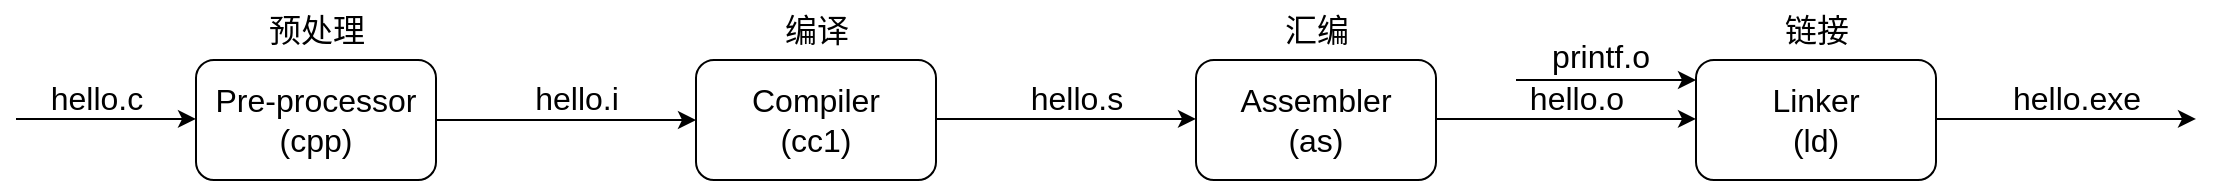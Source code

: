 <mxfile version="21.6.5" type="device">
  <diagram name="第 1 页" id="bA6Ld-jDfD6liTiN4Ssy">
    <mxGraphModel dx="1272" dy="820" grid="1" gridSize="10" guides="1" tooltips="1" connect="1" arrows="1" fold="1" page="1" pageScale="1" pageWidth="1169" pageHeight="827" math="0" shadow="0">
      <root>
        <mxCell id="0" />
        <mxCell id="1" parent="0" />
        <mxCell id="S1zLeevCdAzU3IVHefjX-1" value="Pre-processor&lt;br style=&quot;font-size: 16px;&quot;&gt;(cpp)" style="rounded=1;whiteSpace=wrap;html=1;fontSize=16;" vertex="1" parent="1">
          <mxGeometry x="130" y="190" width="120" height="60" as="geometry" />
        </mxCell>
        <mxCell id="S1zLeevCdAzU3IVHefjX-2" value="Compiler&lt;br&gt;(cc1)" style="rounded=1;whiteSpace=wrap;html=1;fontSize=16;" vertex="1" parent="1">
          <mxGeometry x="380" y="190" width="120" height="60" as="geometry" />
        </mxCell>
        <mxCell id="S1zLeevCdAzU3IVHefjX-3" value="Assembler&lt;br&gt;(as)" style="rounded=1;whiteSpace=wrap;html=1;fontSize=16;" vertex="1" parent="1">
          <mxGeometry x="630" y="190" width="120" height="60" as="geometry" />
        </mxCell>
        <mxCell id="S1zLeevCdAzU3IVHefjX-4" value="Linker&lt;br&gt;(ld)" style="rounded=1;whiteSpace=wrap;html=1;fontSize=16;" vertex="1" parent="1">
          <mxGeometry x="880" y="190" width="120" height="60" as="geometry" />
        </mxCell>
        <mxCell id="S1zLeevCdAzU3IVHefjX-5" value="预处理" style="text;html=1;align=center;verticalAlign=middle;resizable=0;points=[];autosize=1;strokeColor=none;fillColor=none;fontSize=16;" vertex="1" parent="1">
          <mxGeometry x="155" y="160" width="70" height="30" as="geometry" />
        </mxCell>
        <mxCell id="S1zLeevCdAzU3IVHefjX-6" value="编译" style="text;html=1;align=center;verticalAlign=middle;resizable=0;points=[];autosize=1;strokeColor=none;fillColor=none;fontSize=16;" vertex="1" parent="1">
          <mxGeometry x="410" y="160" width="60" height="30" as="geometry" />
        </mxCell>
        <mxCell id="S1zLeevCdAzU3IVHefjX-7" value="汇编" style="text;html=1;align=center;verticalAlign=middle;resizable=0;points=[];autosize=1;strokeColor=none;fillColor=none;fontSize=16;" vertex="1" parent="1">
          <mxGeometry x="660" y="160" width="60" height="30" as="geometry" />
        </mxCell>
        <mxCell id="S1zLeevCdAzU3IVHefjX-8" value="链接" style="text;html=1;align=center;verticalAlign=middle;resizable=0;points=[];autosize=1;strokeColor=none;fillColor=none;fontSize=16;" vertex="1" parent="1">
          <mxGeometry x="910" y="160" width="60" height="30" as="geometry" />
        </mxCell>
        <mxCell id="S1zLeevCdAzU3IVHefjX-10" value="" style="endArrow=classic;html=1;rounded=0;" edge="1" parent="1">
          <mxGeometry width="50" height="50" relative="1" as="geometry">
            <mxPoint x="40" y="219.44" as="sourcePoint" />
            <mxPoint x="130" y="219.44" as="targetPoint" />
          </mxGeometry>
        </mxCell>
        <mxCell id="S1zLeevCdAzU3IVHefjX-11" value="&lt;font style=&quot;font-size: 16px;&quot;&gt;hello.c&lt;/font&gt;" style="edgeLabel;html=1;align=center;verticalAlign=middle;resizable=0;points=[];" vertex="1" connectable="0" parent="S1zLeevCdAzU3IVHefjX-10">
          <mxGeometry x="-0.494" y="2" relative="1" as="geometry">
            <mxPoint x="17" y="-9" as="offset" />
          </mxGeometry>
        </mxCell>
        <mxCell id="S1zLeevCdAzU3IVHefjX-12" value="" style="endArrow=classic;html=1;rounded=0;entryX=0;entryY=0.5;entryDx=0;entryDy=0;" edge="1" parent="1" target="S1zLeevCdAzU3IVHefjX-2">
          <mxGeometry width="50" height="50" relative="1" as="geometry">
            <mxPoint x="250" y="220" as="sourcePoint" />
            <mxPoint x="340" y="223.94" as="targetPoint" />
          </mxGeometry>
        </mxCell>
        <mxCell id="S1zLeevCdAzU3IVHefjX-13" value="&lt;font style=&quot;font-size: 16px;&quot;&gt;hello.i&lt;/font&gt;" style="edgeLabel;html=1;align=center;verticalAlign=middle;resizable=0;points=[];" vertex="1" connectable="0" parent="S1zLeevCdAzU3IVHefjX-12">
          <mxGeometry x="-0.494" y="2" relative="1" as="geometry">
            <mxPoint x="37" y="-9" as="offset" />
          </mxGeometry>
        </mxCell>
        <mxCell id="S1zLeevCdAzU3IVHefjX-14" value="" style="endArrow=classic;html=1;rounded=0;entryX=0;entryY=0.5;entryDx=0;entryDy=0;" edge="1" parent="1">
          <mxGeometry width="50" height="50" relative="1" as="geometry">
            <mxPoint x="500" y="219.44" as="sourcePoint" />
            <mxPoint x="630" y="219.44" as="targetPoint" />
          </mxGeometry>
        </mxCell>
        <mxCell id="S1zLeevCdAzU3IVHefjX-15" value="&lt;font style=&quot;font-size: 16px;&quot;&gt;hello.s&lt;/font&gt;" style="edgeLabel;html=1;align=center;verticalAlign=middle;resizable=0;points=[];" vertex="1" connectable="0" parent="S1zLeevCdAzU3IVHefjX-14">
          <mxGeometry x="-0.494" y="2" relative="1" as="geometry">
            <mxPoint x="37" y="-9" as="offset" />
          </mxGeometry>
        </mxCell>
        <mxCell id="S1zLeevCdAzU3IVHefjX-16" value="" style="endArrow=classic;html=1;rounded=0;entryX=0;entryY=0.5;entryDx=0;entryDy=0;" edge="1" parent="1">
          <mxGeometry width="50" height="50" relative="1" as="geometry">
            <mxPoint x="750" y="219.44" as="sourcePoint" />
            <mxPoint x="880" y="219.44" as="targetPoint" />
          </mxGeometry>
        </mxCell>
        <mxCell id="S1zLeevCdAzU3IVHefjX-17" value="&lt;font style=&quot;font-size: 16px;&quot;&gt;hello.o&lt;/font&gt;" style="edgeLabel;html=1;align=center;verticalAlign=middle;resizable=0;points=[];" vertex="1" connectable="0" parent="S1zLeevCdAzU3IVHefjX-16">
          <mxGeometry x="-0.494" y="2" relative="1" as="geometry">
            <mxPoint x="37" y="-9" as="offset" />
          </mxGeometry>
        </mxCell>
        <mxCell id="S1zLeevCdAzU3IVHefjX-18" value="" style="endArrow=classic;html=1;rounded=0;entryX=0;entryY=0.5;entryDx=0;entryDy=0;" edge="1" parent="1">
          <mxGeometry width="50" height="50" relative="1" as="geometry">
            <mxPoint x="1000" y="219.44" as="sourcePoint" />
            <mxPoint x="1130" y="219.44" as="targetPoint" />
          </mxGeometry>
        </mxCell>
        <mxCell id="S1zLeevCdAzU3IVHefjX-19" value="&lt;font style=&quot;font-size: 16px;&quot;&gt;hello.exe&lt;br&gt;&lt;/font&gt;" style="edgeLabel;html=1;align=center;verticalAlign=middle;resizable=0;points=[];" vertex="1" connectable="0" parent="S1zLeevCdAzU3IVHefjX-18">
          <mxGeometry x="-0.494" y="2" relative="1" as="geometry">
            <mxPoint x="37" y="-9" as="offset" />
          </mxGeometry>
        </mxCell>
        <mxCell id="S1zLeevCdAzU3IVHefjX-21" value="" style="endArrow=classic;html=1;rounded=0;entryX=0;entryY=0.5;entryDx=0;entryDy=0;" edge="1" parent="1">
          <mxGeometry width="50" height="50" relative="1" as="geometry">
            <mxPoint x="790" y="200" as="sourcePoint" />
            <mxPoint x="880" y="200" as="targetPoint" />
          </mxGeometry>
        </mxCell>
        <mxCell id="S1zLeevCdAzU3IVHefjX-22" value="&lt;font style=&quot;font-size: 16px;&quot;&gt;printf.o&lt;/font&gt;" style="edgeLabel;html=1;align=center;verticalAlign=middle;resizable=0;points=[];" vertex="1" connectable="0" parent="S1zLeevCdAzU3IVHefjX-21">
          <mxGeometry x="-0.494" y="2" relative="1" as="geometry">
            <mxPoint x="19" y="-10" as="offset" />
          </mxGeometry>
        </mxCell>
      </root>
    </mxGraphModel>
  </diagram>
</mxfile>
